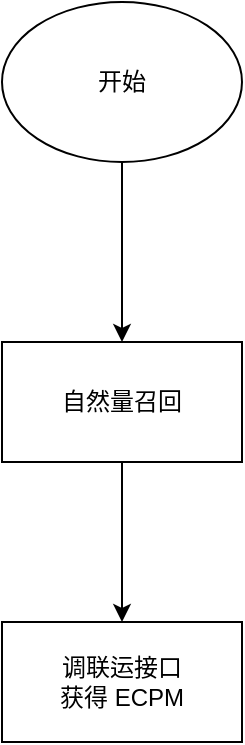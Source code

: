 <mxfile version="24.7.10">
  <diagram name="第 1 页" id="-xXS3Bjq7ltXCr-WqhGV">
    <mxGraphModel dx="1434" dy="758" grid="1" gridSize="10" guides="1" tooltips="1" connect="1" arrows="1" fold="1" page="1" pageScale="1" pageWidth="827" pageHeight="1169" math="0" shadow="0">
      <root>
        <mxCell id="0" />
        <mxCell id="1" parent="0" />
        <mxCell id="8KwIYaK9aIIhkefSwVKC-3" value="" style="edgeStyle=orthogonalEdgeStyle;rounded=0;orthogonalLoop=1;jettySize=auto;html=1;" edge="1" parent="1" source="8KwIYaK9aIIhkefSwVKC-1" target="8KwIYaK9aIIhkefSwVKC-2">
          <mxGeometry relative="1" as="geometry" />
        </mxCell>
        <mxCell id="8KwIYaK9aIIhkefSwVKC-1" value="开始" style="ellipse;whiteSpace=wrap;html=1;" vertex="1" parent="1">
          <mxGeometry x="330" y="50" width="120" height="80" as="geometry" />
        </mxCell>
        <mxCell id="8KwIYaK9aIIhkefSwVKC-5" value="" style="edgeStyle=orthogonalEdgeStyle;rounded=0;orthogonalLoop=1;jettySize=auto;html=1;" edge="1" parent="1" source="8KwIYaK9aIIhkefSwVKC-2" target="8KwIYaK9aIIhkefSwVKC-4">
          <mxGeometry relative="1" as="geometry" />
        </mxCell>
        <mxCell id="8KwIYaK9aIIhkefSwVKC-2" value="自然量召回" style="whiteSpace=wrap;html=1;" vertex="1" parent="1">
          <mxGeometry x="330" y="220" width="120" height="60" as="geometry" />
        </mxCell>
        <mxCell id="8KwIYaK9aIIhkefSwVKC-4" value="调联运接口&lt;br&gt;获得 ECPM" style="whiteSpace=wrap;html=1;" vertex="1" parent="1">
          <mxGeometry x="330" y="360" width="120" height="60" as="geometry" />
        </mxCell>
      </root>
    </mxGraphModel>
  </diagram>
</mxfile>
